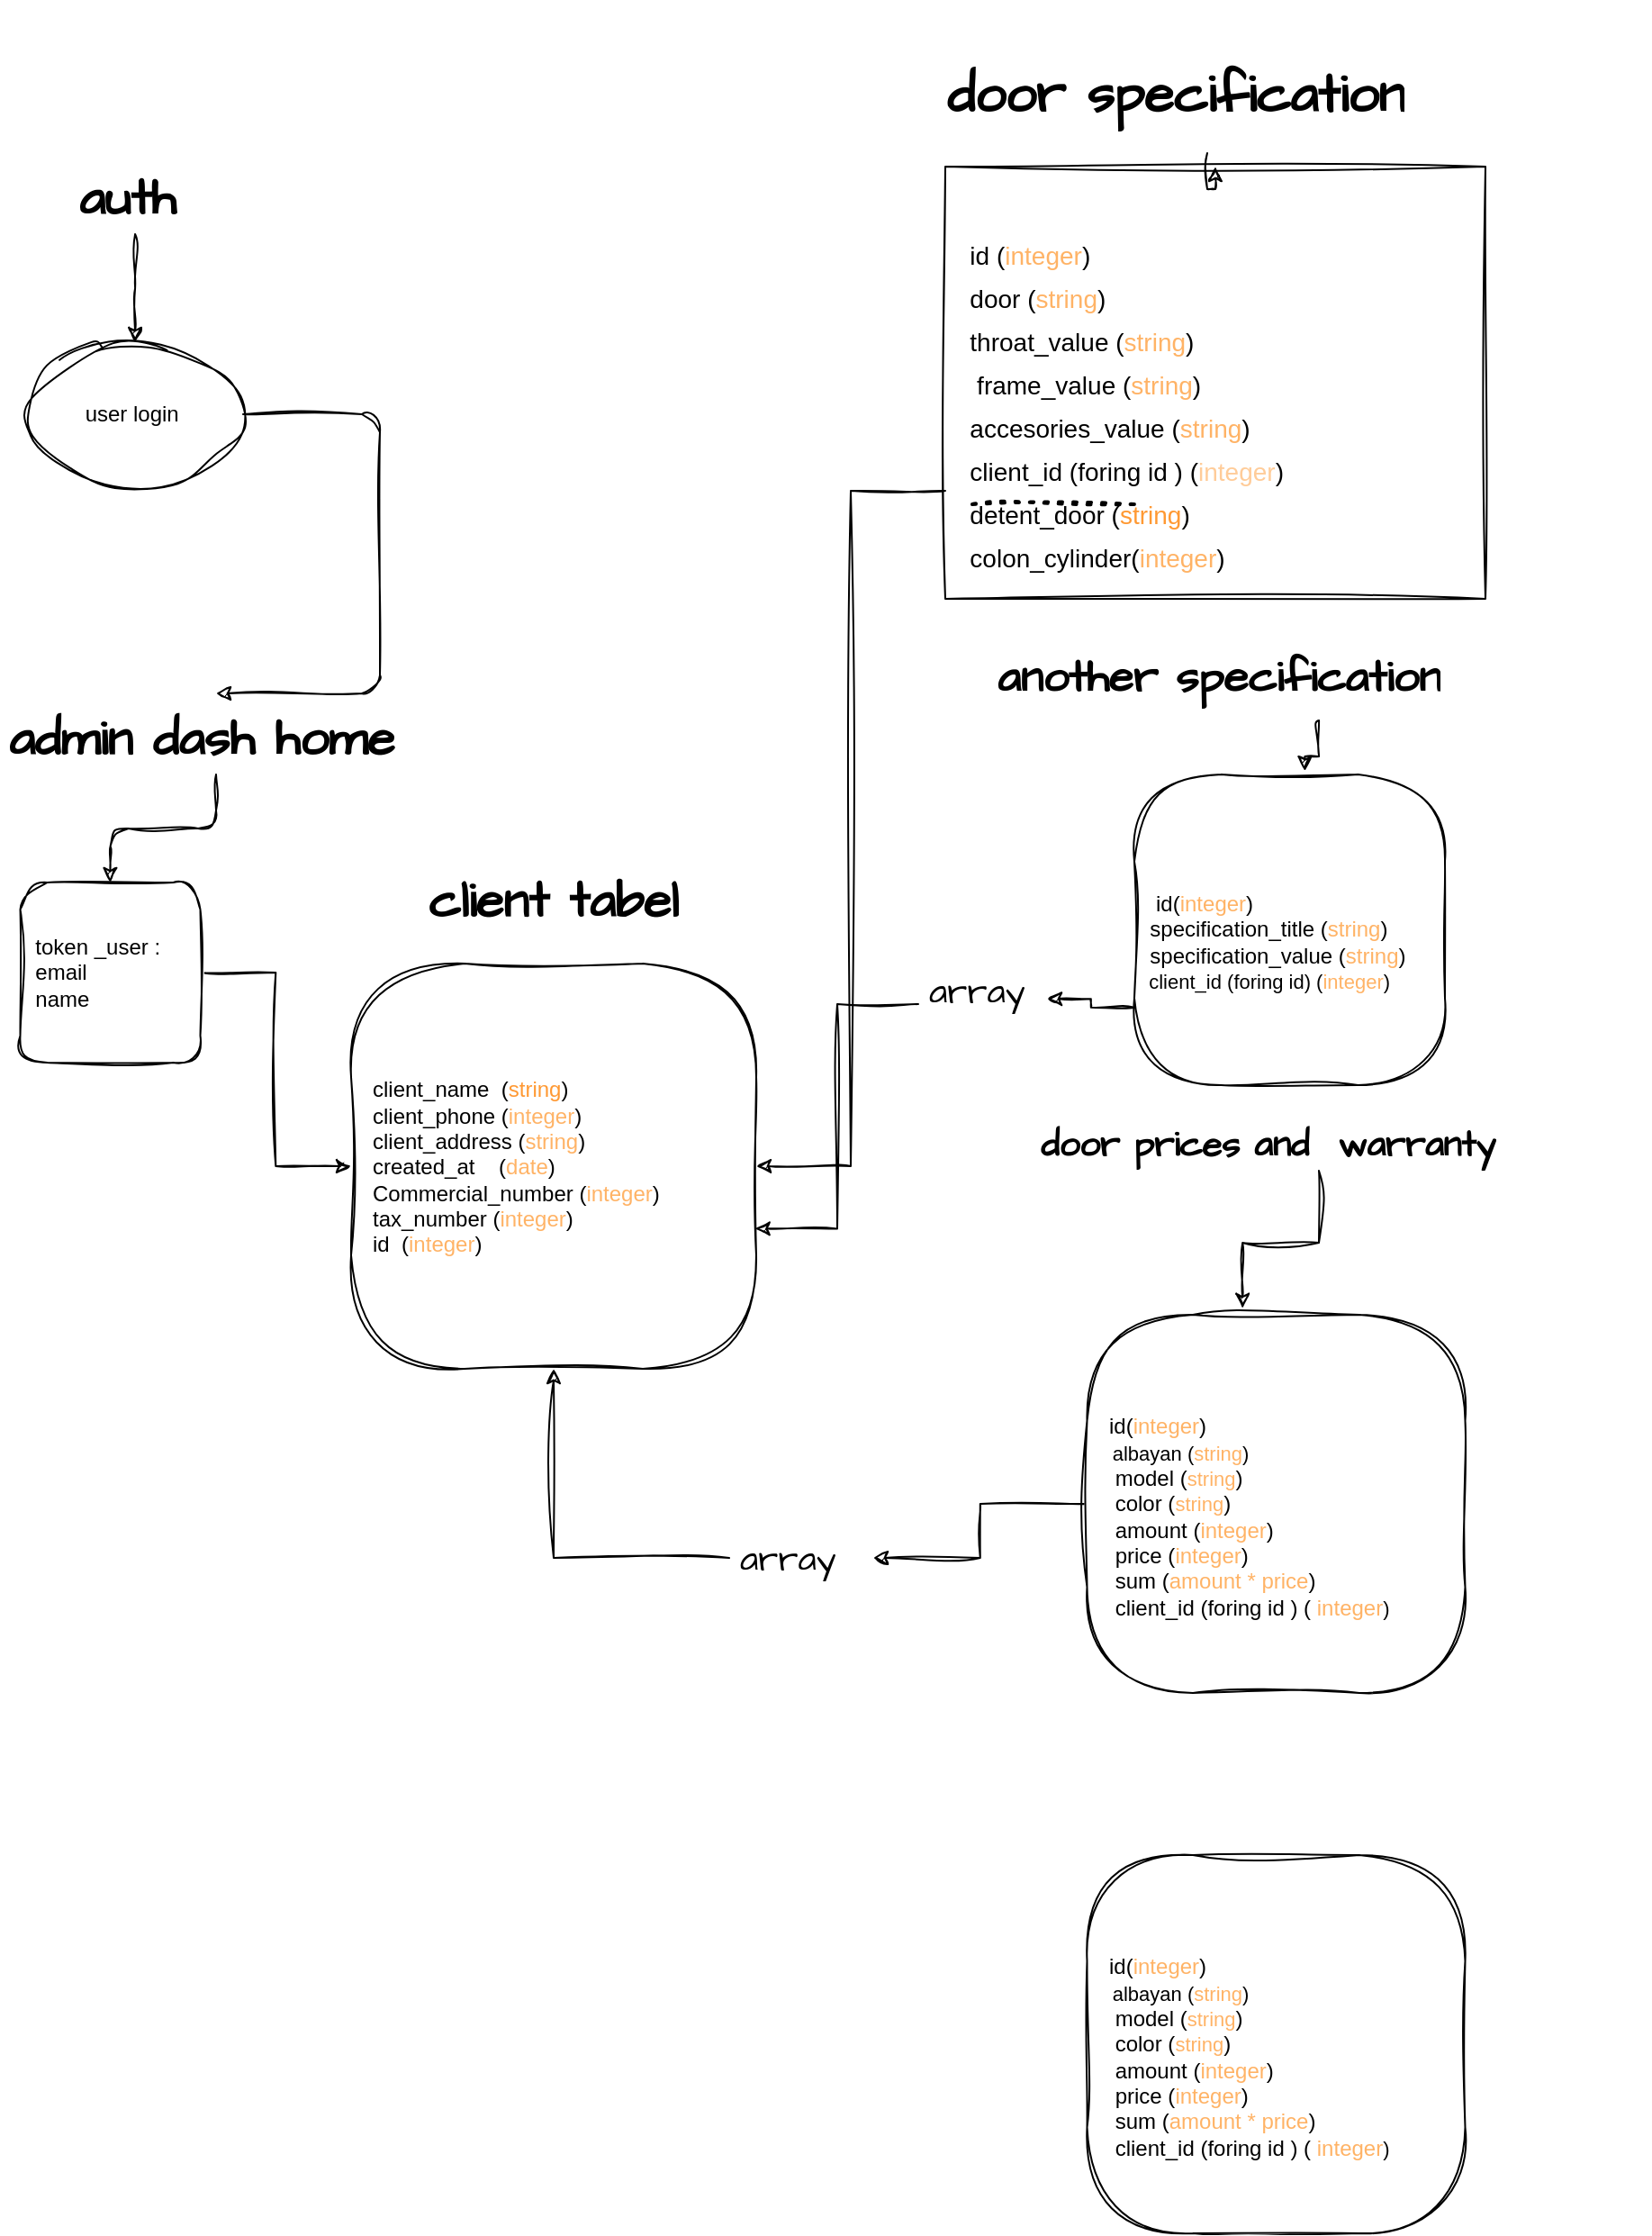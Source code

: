 <mxfile version="21.6.8" type="github">
  <diagram name="Page-1" id="sFfoceqI1ywxdXFWm-_H">
    <mxGraphModel dx="2475" dy="2525" grid="1" gridSize="15" guides="1" tooltips="1" connect="1" arrows="1" fold="1" page="1" pageScale="1" pageWidth="1700" pageHeight="1100" background="none" math="0" shadow="0">
      <root>
        <mxCell id="0" />
        <mxCell id="1" parent="0" />
        <mxCell id="EUZWt35lkv1LD6IBplJi-7" style="edgeStyle=orthogonalEdgeStyle;rounded=1;orthogonalLoop=1;jettySize=auto;html=1;labelBackgroundColor=none;fontColor=default;sketch=1;curveFitting=1;jiggle=2;entryX=0.5;entryY=0;entryDx=0;entryDy=0;" parent="1" source="EUZWt35lkv1LD6IBplJi-15" target="EUZWt35lkv1LD6IBplJi-12" edge="1">
          <mxGeometry relative="1" as="geometry">
            <mxPoint x="325" y="-640" as="targetPoint" />
          </mxGeometry>
        </mxCell>
        <mxCell id="EUZWt35lkv1LD6IBplJi-2" value="user login&amp;nbsp;" style="ellipse;whiteSpace=wrap;html=1;labelBackgroundColor=none;rounded=1;sketch=1;curveFitting=1;jiggle=2;" parent="1" vertex="1">
          <mxGeometry x="120" y="-810" width="120" height="80" as="geometry" />
        </mxCell>
        <mxCell id="EUZWt35lkv1LD6IBplJi-9" value="" style="edgeStyle=orthogonalEdgeStyle;rounded=1;orthogonalLoop=1;jettySize=auto;html=1;labelBackgroundColor=none;fontColor=default;sketch=1;curveFitting=1;jiggle=2;entryX=0.5;entryY=0;entryDx=0;entryDy=0;" parent="1" source="EUZWt35lkv1LD6IBplJi-2" target="EUZWt35lkv1LD6IBplJi-15" edge="1">
          <mxGeometry relative="1" as="geometry">
            <mxPoint x="315" y="-710" as="targetPoint" />
            <mxPoint x="325" y="-740" as="sourcePoint" />
            <Array as="points">
              <mxPoint x="316" y="-770" />
              <mxPoint x="316" y="-615" />
            </Array>
          </mxGeometry>
        </mxCell>
        <mxCell id="ghbjzDnoIVB0wGIXrf6Z-35" style="edgeStyle=orthogonalEdgeStyle;rounded=0;sketch=1;hachureGap=4;jiggle=2;curveFitting=1;orthogonalLoop=1;jettySize=auto;html=1;fontFamily=Architects Daughter;fontSource=https%3A%2F%2Ffonts.googleapis.com%2Fcss%3Ffamily%3DArchitects%2BDaughter;fontSize=16;" edge="1" parent="1" source="EUZWt35lkv1LD6IBplJi-12" target="EUZWt35lkv1LD6IBplJi-18">
          <mxGeometry relative="1" as="geometry" />
        </mxCell>
        <mxCell id="EUZWt35lkv1LD6IBplJi-12" value="&amp;nbsp; token _user :&lt;br&gt;&amp;nbsp; email&amp;nbsp;&amp;nbsp;&lt;br&gt;&amp;nbsp; name&amp;nbsp;" style="whiteSpace=wrap;html=1;aspect=fixed;rounded=1;glass=0;align=left;labelBackgroundColor=none;sketch=1;curveFitting=1;jiggle=2;" parent="1" vertex="1">
          <mxGeometry x="116.25" y="-510" width="100" height="100" as="geometry" />
        </mxCell>
        <mxCell id="EUZWt35lkv1LD6IBplJi-15" value="&lt;h1 style=&quot;border-color: var(--border-color); font-size: 28px;&quot;&gt;&lt;font style=&quot;border-color: var(--border-color);&quot;&gt;admin dash home&amp;nbsp;&lt;/font&gt;&lt;/h1&gt;&lt;h1 style=&quot;font-size: 28px;&quot;&gt;&lt;div style=&quot;border-color: var(--border-color);&quot;&gt;&lt;br style=&quot;border-color: var(--border-color); font-weight: 400;&quot;&gt;&lt;/div&gt;&lt;/h1&gt;&lt;p&gt;&lt;br&gt;&lt;/p&gt;" style="text;html=1;strokeColor=none;fillColor=none;spacing=5;spacingTop=-20;whiteSpace=wrap;overflow=hidden;rounded=0;fontSize=20;fontFamily=Architects Daughter;" parent="1" vertex="1">
          <mxGeometry x="105" y="-615" width="240" height="45" as="geometry" />
        </mxCell>
        <mxCell id="EUZWt35lkv1LD6IBplJi-18" value="&amp;nbsp; &amp;nbsp;client_name&amp;nbsp; (&lt;font color=&quot;#ff9933&quot;&gt;string&lt;/font&gt;)&lt;br&gt;&amp;nbsp; &amp;nbsp;client_phone (&lt;font color=&quot;#ffb366&quot;&gt;integer&lt;/font&gt;)&lt;br&gt;&amp;nbsp; &amp;nbsp;client_address (&lt;font color=&quot;#ffb366&quot;&gt;string&lt;/font&gt;)&lt;br&gt;&amp;nbsp; &amp;nbsp;created_at&amp;nbsp; &amp;nbsp; (&lt;font color=&quot;#ffb366&quot;&gt;date&lt;/font&gt;)&amp;nbsp; &amp;nbsp; &amp;nbsp; &amp;nbsp; &amp;nbsp; &amp;nbsp; &amp;nbsp; &amp;nbsp; &amp;nbsp; &amp;nbsp; &amp;nbsp; &amp;nbsp; &amp;nbsp; &amp;nbsp; &amp;nbsp; &amp;nbsp; &amp;nbsp; &amp;nbsp; &amp;nbsp;Commercial_number (&lt;font color=&quot;#ffb366&quot;&gt;integer&lt;/font&gt;)&lt;br&gt;&amp;nbsp; &amp;nbsp;tax_number (&lt;font color=&quot;#ffb366&quot;&gt;integer&lt;/font&gt;)&lt;br&gt;&amp;nbsp; &amp;nbsp;id&amp;nbsp; (&lt;font color=&quot;#ffb366&quot;&gt;integer&lt;/font&gt;)" style="aspect=fixed;rounded=1;glass=0;align=left;labelBackgroundColor=none;sketch=1;curveFitting=1;jiggle=2;labelBorderColor=none;whiteSpace=wrap;html=1;fontStyle=0;horizontal=1;verticalAlign=middle;fontFamily=Helvetica;arcSize=28;" parent="1" vertex="1">
          <mxGeometry x="300" y="-465" width="225" height="225" as="geometry" />
        </mxCell>
        <mxCell id="EUZWt35lkv1LD6IBplJi-19" value="&lt;h1 style=&quot;font-size: 28px;&quot;&gt;client tabel&lt;/h1&gt;&lt;div&gt;&lt;br&gt;&lt;/div&gt;" style="text;html=1;strokeColor=none;fillColor=none;spacing=5;spacingTop=-20;whiteSpace=wrap;overflow=hidden;rounded=0;fontSize=20;fontFamily=Architects Daughter;" parent="1" vertex="1">
          <mxGeometry x="337.5" y="-525" width="150" height="45" as="geometry" />
        </mxCell>
        <mxCell id="ghbjzDnoIVB0wGIXrf6Z-7" style="edgeStyle=orthogonalEdgeStyle;rounded=0;sketch=1;hachureGap=4;jiggle=2;curveFitting=1;orthogonalLoop=1;jettySize=auto;html=1;entryX=0.5;entryY=0;entryDx=0;entryDy=0;fontFamily=Architects Daughter;fontSource=https%3A%2F%2Ffonts.googleapis.com%2Fcss%3Ffamily%3DArchitects%2BDaughter;fontSize=16;" edge="1" parent="1" source="ghbjzDnoIVB0wGIXrf6Z-6" target="EUZWt35lkv1LD6IBplJi-2">
          <mxGeometry relative="1" as="geometry" />
        </mxCell>
        <mxCell id="ghbjzDnoIVB0wGIXrf6Z-6" value="&lt;h1 style=&quot;font-size: 28px;&quot;&gt;&lt;font style=&quot;font-size: 28px;&quot;&gt;auth&amp;nbsp;&lt;/font&gt;&lt;/h1&gt;&lt;div style=&quot;font-size: 28px;&quot;&gt;&lt;br&gt;&lt;/div&gt;&lt;p&gt;&lt;br&gt;&lt;/p&gt;" style="text;html=1;strokeColor=none;fillColor=none;spacing=5;spacingTop=-20;whiteSpace=wrap;overflow=hidden;rounded=0;fontSize=20;fontFamily=Architects Daughter;" vertex="1" parent="1">
          <mxGeometry x="143.75" y="-915" width="72.5" height="45" as="geometry" />
        </mxCell>
        <mxCell id="ghbjzDnoIVB0wGIXrf6Z-15" style="edgeStyle=orthogonalEdgeStyle;rounded=0;sketch=1;hachureGap=4;jiggle=2;curveFitting=1;orthogonalLoop=1;jettySize=auto;html=1;exitX=0;exitY=0.75;exitDx=0;exitDy=0;entryX=1;entryY=0.5;entryDx=0;entryDy=0;fontFamily=Architects Daughter;fontSource=https%3A%2F%2Ffonts.googleapis.com%2Fcss%3Ffamily%3DArchitects%2BDaughter;fontSize=16;" edge="1" parent="1" source="ghbjzDnoIVB0wGIXrf6Z-9" target="EUZWt35lkv1LD6IBplJi-18">
          <mxGeometry relative="1" as="geometry" />
        </mxCell>
        <mxCell id="ghbjzDnoIVB0wGIXrf6Z-9" value="&lt;font face=&quot;Helvetica&quot; style=&quot;font-size: 14px;&quot;&gt;&lt;font style=&quot;font-size: 14px;&quot;&gt;&amp;nbsp; &lt;br&gt;&amp;nbsp; &amp;nbsp;id (&lt;font style=&quot;font-size: 14px;&quot; color=&quot;#ffb366&quot;&gt;integer&lt;/font&gt;)&lt;br&gt;&amp;nbsp; &amp;nbsp;door (&lt;font style=&quot;font-size: 14px;&quot; color=&quot;#ffb366&quot;&gt;string&lt;/font&gt;)&amp;nbsp;&lt;br&gt;&amp;nbsp; &amp;nbsp;throat_value (&lt;font style=&quot;font-size: 14px;&quot; color=&quot;#ffb366&quot;&gt;string&lt;/font&gt;)&lt;br&gt;&amp;nbsp; &amp;nbsp; frame_value (&lt;span style=&quot;color: rgb(255, 179, 102);&quot;&gt;string&lt;/span&gt;)&lt;br&gt;&amp;nbsp; &amp;nbsp;accesories_value (&lt;span style=&quot;color: rgb(255, 179, 102);&quot;&gt;string&lt;/span&gt;&lt;/font&gt;&lt;font style=&quot;font-size: 14px;&quot;&gt;)&lt;br&gt;&amp;nbsp; &amp;nbsp;client_id (foring id ) (&lt;font style=&quot;font-size: 14px;&quot; color=&quot;#ffcc99&quot;&gt;integer&lt;/font&gt;)&amp;nbsp;&lt;br&gt;&lt;/font&gt;&amp;nbsp; &amp;nbsp;detent_door (&lt;font style=&quot;border-color: var(--border-color); font-size: 14px;&quot; color=&quot;#ff9933&quot;&gt;string&lt;/font&gt;)&lt;br style=&quot;border-color: var(--border-color);&quot;&gt;&amp;nbsp; &amp;nbsp;colon_cylinder(&lt;font style=&quot;border-color: var(--border-color); font-size: 14px;&quot; color=&quot;#ffb366&quot;&gt;integer&lt;/font&gt;)&lt;/font&gt;&lt;span style=&quot;background-color: initial; font-size: 19px;&quot;&gt;&lt;br&gt;&lt;/span&gt;" style="rounded=0;whiteSpace=wrap;html=1;sketch=1;hachureGap=4;jiggle=2;curveFitting=1;fontFamily=Architects Daughter;fontSource=https%3A%2F%2Ffonts.googleapis.com%2Fcss%3Ffamily%3DArchitects%2BDaughter;fontSize=20;align=left;" vertex="1" parent="1">
          <mxGeometry x="630" y="-907.5" width="300" height="240" as="geometry" />
        </mxCell>
        <mxCell id="ghbjzDnoIVB0wGIXrf6Z-12" style="edgeStyle=orthogonalEdgeStyle;rounded=0;sketch=1;hachureGap=4;jiggle=2;curveFitting=1;orthogonalLoop=1;jettySize=auto;html=1;entryX=0.5;entryY=0;entryDx=0;entryDy=0;fontFamily=Architects Daughter;fontSource=https%3A%2F%2Ffonts.googleapis.com%2Fcss%3Ffamily%3DArchitects%2BDaughter;fontSize=16;" edge="1" parent="1" source="ghbjzDnoIVB0wGIXrf6Z-11" target="ghbjzDnoIVB0wGIXrf6Z-9">
          <mxGeometry relative="1" as="geometry" />
        </mxCell>
        <mxCell id="ghbjzDnoIVB0wGIXrf6Z-11" value="&lt;h1 style=&quot;border-color: var(--border-color);&quot;&gt;&lt;font style=&quot;font-size: 30px;&quot;&gt;door specification&lt;/font&gt;&lt;br&gt;&lt;/h1&gt;" style="text;html=1;strokeColor=none;fillColor=none;spacing=5;spacingTop=-20;whiteSpace=wrap;overflow=hidden;rounded=0;fontSize=20;fontFamily=Architects Daughter;" vertex="1" parent="1">
          <mxGeometry x="626" y="-990" width="299" height="75" as="geometry" />
        </mxCell>
        <mxCell id="ghbjzDnoIVB0wGIXrf6Z-14" value="" style="endArrow=none;dashed=1;html=1;dashPattern=1 3;strokeWidth=2;rounded=0;sketch=1;hachureGap=4;jiggle=2;curveFitting=1;fontFamily=Architects Daughter;fontSource=https%3A%2F%2Ffonts.googleapis.com%2Fcss%3Ffamily%3DArchitects%2BDaughter;fontSize=16;" edge="1" parent="1">
          <mxGeometry width="50" height="50" relative="1" as="geometry">
            <mxPoint x="645" y="-720" as="sourcePoint" />
            <mxPoint x="735" y="-720" as="targetPoint" />
            <Array as="points">
              <mxPoint x="645.5" y="-720" />
            </Array>
          </mxGeometry>
        </mxCell>
        <mxCell id="ghbjzDnoIVB0wGIXrf6Z-20" style="edgeStyle=orthogonalEdgeStyle;rounded=0;sketch=1;hachureGap=4;jiggle=2;curveFitting=1;orthogonalLoop=1;jettySize=auto;html=1;entryX=0.549;entryY=-0.011;entryDx=0;entryDy=0;entryPerimeter=0;fontFamily=Architects Daughter;fontSource=https%3A%2F%2Ffonts.googleapis.com%2Fcss%3Ffamily%3DArchitects%2BDaughter;fontSize=16;" edge="1" parent="1" source="ghbjzDnoIVB0wGIXrf6Z-16" target="ghbjzDnoIVB0wGIXrf6Z-19">
          <mxGeometry relative="1" as="geometry" />
        </mxCell>
        <mxCell id="ghbjzDnoIVB0wGIXrf6Z-16" value="&lt;h1 style=&quot;border-color: var(--border-color); font-size: 25px;&quot;&gt;&lt;span style=&quot;&quot;&gt;another&amp;nbsp;&lt;/span&gt;specification&lt;/h1&gt;" style="text;html=1;strokeColor=none;fillColor=none;spacing=5;spacingTop=-20;whiteSpace=wrap;overflow=hidden;rounded=0;fontSize=20;fontFamily=Architects Daughter;" vertex="1" parent="1">
          <mxGeometry x="653.75" y="-645" width="367.5" height="45" as="geometry" />
        </mxCell>
        <mxCell id="ghbjzDnoIVB0wGIXrf6Z-26" style="edgeStyle=orthogonalEdgeStyle;rounded=0;sketch=1;hachureGap=4;jiggle=2;curveFitting=1;orthogonalLoop=1;jettySize=auto;html=1;exitX=0;exitY=0.75;exitDx=0;exitDy=0;entryX=0.997;entryY=0.654;entryDx=0;entryDy=0;entryPerimeter=0;fontFamily=Architects Daughter;fontSource=https%3A%2F%2Ffonts.googleapis.com%2Fcss%3Ffamily%3DArchitects%2BDaughter;fontSize=16;" edge="1" parent="1" source="ghbjzDnoIVB0wGIXrf6Z-21" target="EUZWt35lkv1LD6IBplJi-18">
          <mxGeometry relative="1" as="geometry" />
        </mxCell>
        <mxCell id="ghbjzDnoIVB0wGIXrf6Z-19" value="&lt;font style=&quot;font-size: 12px;&quot;&gt;&amp;nbsp;&amp;nbsp;&lt;br&gt;&amp;nbsp; &amp;nbsp;id(&lt;font style=&quot;font-size: 12px;&quot; color=&quot;#ffb366&quot;&gt;integer&lt;/font&gt;)&lt;br&gt;&amp;nbsp; specification_title (&lt;font style=&quot;font-size: 12px;&quot; color=&quot;#ffb366&quot;&gt;string&lt;/font&gt;)&amp;nbsp; &amp;nbsp;&lt;br&gt;&amp;nbsp; s&lt;span style=&quot;border-color: var(--border-color); background-color: initial;&quot;&gt;pecification_value (&lt;font color=&quot;#ffb366&quot;&gt;string&lt;/font&gt;)&amp;nbsp;&lt;br&gt;&lt;/span&gt;&lt;/font&gt;&lt;span style=&quot;font-size: 11px; background-color: initial;&quot;&gt;&amp;nbsp; client_id (foring id) (&lt;font style=&quot;&quot; color=&quot;#ffb366&quot;&gt;integer&lt;/font&gt;)&lt;br&gt;&lt;/span&gt;" style="aspect=fixed;rounded=1;glass=0;align=left;labelBackgroundColor=none;sketch=1;curveFitting=1;jiggle=2;labelBorderColor=none;whiteSpace=wrap;html=1;fontStyle=0;horizontal=1;verticalAlign=middle;fontFamily=Helvetica;arcSize=28;" vertex="1" parent="1">
          <mxGeometry x="735" y="-570" width="172.5" height="172.5" as="geometry" />
        </mxCell>
        <mxCell id="ghbjzDnoIVB0wGIXrf6Z-27" value="" style="edgeStyle=orthogonalEdgeStyle;rounded=0;sketch=1;hachureGap=4;jiggle=2;curveFitting=1;orthogonalLoop=1;jettySize=auto;html=1;exitX=0;exitY=0.75;exitDx=0;exitDy=0;entryX=0.997;entryY=0.654;entryDx=0;entryDy=0;entryPerimeter=0;fontFamily=Architects Daughter;fontSource=https%3A%2F%2Ffonts.googleapis.com%2Fcss%3Ffamily%3DArchitects%2BDaughter;fontSize=16;" edge="1" parent="1" source="ghbjzDnoIVB0wGIXrf6Z-19" target="ghbjzDnoIVB0wGIXrf6Z-21">
          <mxGeometry relative="1" as="geometry">
            <mxPoint x="1050" y="-274" as="sourcePoint" />
            <mxPoint x="854" y="-518" as="targetPoint" />
          </mxGeometry>
        </mxCell>
        <mxCell id="ghbjzDnoIVB0wGIXrf6Z-21" value="array" style="text;strokeColor=none;fillColor=none;align=left;verticalAlign=middle;spacingLeft=4;spacingRight=4;overflow=hidden;points=[[0,0.5],[1,0.5]];portConstraint=eastwest;rotatable=0;whiteSpace=wrap;html=1;fontSize=20;fontFamily=Architects Daughter;" vertex="1" parent="1">
          <mxGeometry x="615" y="-465" width="71.75" height="30" as="geometry" />
        </mxCell>
        <mxCell id="ghbjzDnoIVB0wGIXrf6Z-32" style="edgeStyle=orthogonalEdgeStyle;rounded=0;sketch=1;hachureGap=4;jiggle=2;curveFitting=1;orthogonalLoop=1;jettySize=auto;html=1;fontFamily=Architects Daughter;fontSource=https%3A%2F%2Ffonts.googleapis.com%2Fcss%3Ffamily%3DArchitects%2BDaughter;fontSize=16;" edge="1" parent="1" source="ghbjzDnoIVB0wGIXrf6Z-28" target="ghbjzDnoIVB0wGIXrf6Z-33">
          <mxGeometry relative="1" as="geometry">
            <mxPoint x="750" y="-90" as="targetPoint" />
          </mxGeometry>
        </mxCell>
        <mxCell id="ghbjzDnoIVB0wGIXrf6Z-28" value="&lt;font style=&quot;font-size: 12px;&quot;&gt;&amp;nbsp;&amp;nbsp;&lt;br&gt;&amp;nbsp; &amp;nbsp;id(&lt;font style=&quot;font-size: 12px;&quot; color=&quot;#ffb366&quot;&gt;integer&lt;/font&gt;)&lt;br&gt;&lt;/font&gt;&lt;span style=&quot;font-size: 11px; font-family: &amp;quot;Architects Daughter&amp;quot;; background-color: initial;&quot;&gt;&amp;nbsp; &lt;/span&gt;&lt;span style=&quot;font-size: 11px; background-color: initial;&quot;&gt;&amp;nbsp;albayan (&lt;font color=&quot;#ffb366&quot;&gt;string&lt;/font&gt;)&lt;br&gt;&lt;/span&gt;&amp;nbsp; &amp;nbsp; model (&lt;span style=&quot;color: rgb(255, 179, 102); font-size: 11px;&quot;&gt;string&lt;/span&gt;)&amp;nbsp;&lt;br&gt;&amp;nbsp; &amp;nbsp; color (&lt;span style=&quot;color: rgb(255, 179, 102); font-size: 11px;&quot;&gt;string&lt;/span&gt;)&lt;br&gt;&amp;nbsp; &amp;nbsp; amount (&lt;span style=&quot;color: rgb(255, 179, 102);&quot;&gt;integer&lt;/span&gt;)&lt;br&gt;&amp;nbsp; &amp;nbsp; price (&lt;span style=&quot;color: rgb(255, 179, 102);&quot;&gt;integer&lt;/span&gt;)&lt;br&gt;&amp;nbsp; &amp;nbsp; sum (&lt;font color=&quot;#ffb366&quot;&gt;amount * price&lt;/font&gt;)&amp;nbsp;&lt;br&gt;&amp;nbsp; &amp;nbsp; client_id (foring id ) (&amp;nbsp;&lt;span style=&quot;color: rgb(255, 179, 102);&quot;&gt;integer&lt;/span&gt;&lt;span style=&quot;font-size: 11px; background-color: initial;&quot;&gt;)&lt;br&gt;&lt;/span&gt;" style="aspect=fixed;rounded=1;glass=0;align=left;labelBackgroundColor=none;sketch=1;curveFitting=1;jiggle=2;labelBorderColor=none;whiteSpace=wrap;html=1;fontStyle=0;horizontal=1;verticalAlign=middle;fontFamily=Helvetica;arcSize=28;" vertex="1" parent="1">
          <mxGeometry x="708.75" y="-270" width="210" height="210" as="geometry" />
        </mxCell>
        <mxCell id="ghbjzDnoIVB0wGIXrf6Z-31" style="edgeStyle=orthogonalEdgeStyle;rounded=0;sketch=1;hachureGap=4;jiggle=2;curveFitting=1;orthogonalLoop=1;jettySize=auto;html=1;entryX=0.411;entryY=-0.017;entryDx=0;entryDy=0;entryPerimeter=0;fontFamily=Architects Daughter;fontSource=https%3A%2F%2Ffonts.googleapis.com%2Fcss%3Ffamily%3DArchitects%2BDaughter;fontSize=16;" edge="1" parent="1" source="ghbjzDnoIVB0wGIXrf6Z-30" target="ghbjzDnoIVB0wGIXrf6Z-28">
          <mxGeometry relative="1" as="geometry" />
        </mxCell>
        <mxCell id="ghbjzDnoIVB0wGIXrf6Z-30" value="&lt;h1 style=&quot;border-color: var(--border-color);&quot;&gt;&lt;font style=&quot;font-size: 20px;&quot;&gt;door prices and&amp;nbsp; warranty&lt;/font&gt;&lt;/h1&gt;" style="text;html=1;strokeColor=none;fillColor=none;spacing=5;spacingTop=-20;whiteSpace=wrap;overflow=hidden;rounded=0;fontSize=20;fontFamily=Architects Daughter;" vertex="1" parent="1">
          <mxGeometry x="677.5" y="-410" width="320" height="60" as="geometry" />
        </mxCell>
        <mxCell id="ghbjzDnoIVB0wGIXrf6Z-37" style="edgeStyle=orthogonalEdgeStyle;rounded=0;sketch=1;hachureGap=4;jiggle=2;curveFitting=1;orthogonalLoop=1;jettySize=auto;html=1;entryX=0.5;entryY=1;entryDx=0;entryDy=0;fontFamily=Architects Daughter;fontSource=https%3A%2F%2Ffonts.googleapis.com%2Fcss%3Ffamily%3DArchitects%2BDaughter;fontSize=16;" edge="1" parent="1" source="ghbjzDnoIVB0wGIXrf6Z-33" target="EUZWt35lkv1LD6IBplJi-18">
          <mxGeometry relative="1" as="geometry" />
        </mxCell>
        <mxCell id="ghbjzDnoIVB0wGIXrf6Z-33" value="array" style="text;strokeColor=none;fillColor=none;align=left;verticalAlign=middle;spacingLeft=4;spacingRight=4;overflow=hidden;points=[[0,0.5],[1,0.5]];portConstraint=eastwest;rotatable=0;whiteSpace=wrap;html=1;fontSize=20;fontFamily=Architects Daughter;" vertex="1" parent="1">
          <mxGeometry x="510" y="-150" width="80" height="30" as="geometry" />
        </mxCell>
        <mxCell id="ghbjzDnoIVB0wGIXrf6Z-38" value="&lt;font style=&quot;font-size: 12px;&quot;&gt;&amp;nbsp;&amp;nbsp;&lt;br&gt;&amp;nbsp; &amp;nbsp;id(&lt;font style=&quot;font-size: 12px;&quot; color=&quot;#ffb366&quot;&gt;integer&lt;/font&gt;)&lt;br&gt;&lt;/font&gt;&lt;span style=&quot;font-size: 11px; font-family: &amp;quot;Architects Daughter&amp;quot;; background-color: initial;&quot;&gt;&amp;nbsp; &lt;/span&gt;&lt;span style=&quot;font-size: 11px; background-color: initial;&quot;&gt;&amp;nbsp;albayan (&lt;font color=&quot;#ffb366&quot;&gt;string&lt;/font&gt;)&lt;br&gt;&lt;/span&gt;&amp;nbsp; &amp;nbsp; model (&lt;span style=&quot;color: rgb(255, 179, 102); font-size: 11px;&quot;&gt;string&lt;/span&gt;)&amp;nbsp;&lt;br&gt;&amp;nbsp; &amp;nbsp; color (&lt;span style=&quot;color: rgb(255, 179, 102); font-size: 11px;&quot;&gt;string&lt;/span&gt;)&lt;br&gt;&amp;nbsp; &amp;nbsp; amount (&lt;span style=&quot;color: rgb(255, 179, 102);&quot;&gt;integer&lt;/span&gt;)&lt;br&gt;&amp;nbsp; &amp;nbsp; price (&lt;span style=&quot;color: rgb(255, 179, 102);&quot;&gt;integer&lt;/span&gt;)&lt;br&gt;&amp;nbsp; &amp;nbsp; sum (&lt;font color=&quot;#ffb366&quot;&gt;amount * price&lt;/font&gt;)&amp;nbsp;&lt;br&gt;&amp;nbsp; &amp;nbsp; client_id (foring id ) (&amp;nbsp;&lt;span style=&quot;color: rgb(255, 179, 102);&quot;&gt;integer&lt;/span&gt;&lt;span style=&quot;font-size: 11px; background-color: initial;&quot;&gt;)&lt;br&gt;&lt;/span&gt;" style="aspect=fixed;rounded=1;glass=0;align=left;labelBackgroundColor=none;sketch=1;curveFitting=1;jiggle=2;labelBorderColor=none;whiteSpace=wrap;html=1;fontStyle=0;horizontal=1;verticalAlign=middle;fontFamily=Helvetica;arcSize=28;" vertex="1" parent="1">
          <mxGeometry x="708.75" y="30" width="210" height="210" as="geometry" />
        </mxCell>
        <mxCell id="ghbjzDnoIVB0wGIXrf6Z-39" value="&lt;h1 style=&quot;border-color: var(--border-color);&quot;&gt;&lt;br&gt;&lt;/h1&gt;" style="text;html=1;strokeColor=none;fillColor=none;spacing=5;spacingTop=-20;whiteSpace=wrap;overflow=hidden;rounded=0;fontSize=20;fontFamily=Architects Daughter;" vertex="1" parent="1">
          <mxGeometry x="677.5" y="-60" width="320" height="60" as="geometry" />
        </mxCell>
      </root>
    </mxGraphModel>
  </diagram>
</mxfile>
